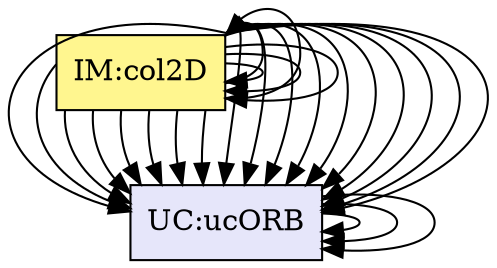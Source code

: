 digraph allvsall {
	theory:newtonSLR -> instance:assumpOD;
	theory:gravitationalAccel -> theory:force;
	theory:impulseS -> instance:assumpOT;
	theory:impulseS -> instance:assumpOD;
	theory:impulseS -> instance:assumpAD;
	theory:impulseS -> instance:assumpCT;
	theory:accj -> instance:assumpOT;
	theory:accj -> instance:assumpOD;
	theory:accj -> instance:assumpDI;
	theory:accj -> instance:assumpCAJI;
	theory:accj -> theory:newtonSL;
	theory:accj -> theory:gravitationalAccel;
	theory:angAccj -> instance:assumpOT;
	theory:angAccj -> instance:assumpOD;
	theory:angAccj -> instance:assumpAD;
	theory:angAccj -> theory:newtonSLR;
	theory:col2DIM -> instance:assumpOT;
	theory:col2DIM -> instance:assumpOD;
	theory:col2DIM -> instance:assumpAD;
	theory:col2DIM -> instance:assumpCT;
	theory:col2DIM -> instance:assumpDI;
	theory:col2DIM -> instance:assumpCAJI;
	theory:col2DIM -> theory:impulseS;
	instance:lcEC -> instance:assumpCT;
	instance:lcID -> instance:assumpDI;
	instance:lcIJC -> instance:assumpCAJI;


	instance:assumpOT	[shape=box, color=black, style=filled, fillcolor=mistyrose, label="A:assumpOT"];
	instance:assumpOD	[shape=box, color=black, style=filled, fillcolor=mistyrose, label="A:assumpOD"];
	instance:assumpCST	[shape=box, color=black, style=filled, fillcolor=mistyrose, label="A:assumpCST"];
	instance:assumpAD	[shape=box, color=black, style=filled, fillcolor=mistyrose, label="A:assumpAD"];
	instance:assumpCT	[shape=box, color=black, style=filled, fillcolor=mistyrose, label="A:assumpCT"];
	instance:assumpDI	[shape=box, color=black, style=filled, fillcolor=mistyrose, label="A:assumpDI"];
	instance:assumpCAJI	[shape=box, color=black, style=filled, fillcolor=mistyrose, label="A:assumpCAJI"];

	subgraph A {
	rank="same"
	{instance:assumpOT, instance:assumpOD, instance:assumpCST, instance:assumpAD, instance:assumpCT, instance:assumpDI, instance:assumpCAJI}
	}

	theory:newtonSL	[shape=box, color=black, style=filled, fillcolor=pink, label="TM:NewtonSecLawMot"];
	theory:force1	[shape=box, color=black, style=filled, fillcolor=pink, label="TM:NewtonThirdLawMot"];
	theory:force	[shape=box, color=black, style=filled, fillcolor=pink, label="TM:UniversalGravLaw"];
	theory:newtonSLR	[shape=box, color=black, style=filled, fillcolor=pink, label="TM:NewtonSecLawRotMot"];
	theory:gravitationalAccel	[shape=box, color=black, style=filled, fillcolor=palegreen, label="GD:accelGravity"];
	theory:impulseS	[shape=box, color=black, style=filled, fillcolor=palegreen, label="GD:impulse"];
	theory:accj	[shape=box, color=black, style=filled, fillcolor=khaki1, label="IM:transMot"];
	theory:angAccj	[shape=box, color=black, style=filled, fillcolor=khaki1, label="IM:rotMot"];
	theory:col2DIM	[shape=box, color=black, style=filled, fillcolor=khaki1, label="IM:col2D"];
	instance:simSpace	[shape=box, color=black, style=filled, fillcolor=ivory, label="FR:simSpace"];
	instance:inputInitialConds	[shape=box, color=black, style=filled, fillcolor=ivory, label="FR:inputInitialConds"];
	instance:inputSurfaceProps	[shape=box, color=black, style=filled, fillcolor=ivory, label="FR:inputSurfaceProps"];
	instance:verifyPhysCons	[shape=box, color=black, style=filled, fillcolor=ivory, label="FR:verifyPhysCons"];
	instance:calcTransOverTime	[shape=box, color=black, style=filled, fillcolor=ivory, label="FR:calcTransOverTime"];
	instance:calcRotOverTime	[shape=box, color=black, style=filled, fillcolor=ivory, label="FR:calcRotOverTime"];
	instance:deterColls	[shape=box, color=black, style=filled, fillcolor=ivory, label="FR:deterColls"];
	instance:deterCollRespOverTime	[shape=box, color=black, style=filled, fillcolor=ivory, label="FR:deterCollRespOverTime"];
	instance:performance	[shape=box, color=black, style=filled, fillcolor=ivory, label="NFR:performance"];
	instance:correctness	[shape=box, color=black, style=filled, fillcolor=ivory, label="NFR:correctness"];
	instance:usability	[shape=box, color=black, style=filled, fillcolor=ivory, label="NFR:usability"];
	instance:understandability	[shape=box, color=black, style=filled, fillcolor=ivory, label="NFR:understandability"];
	instance:maintainability	[shape=box, color=black, style=filled, fillcolor=ivory, label="NFR:maintainability"];

	subgraph FR {
	rank="same"
	{instance:simSpace, instance:inputInitialConds, instance:inputSurfaceProps, instance:verifyPhysCons, instance:calcTransOverTime, instance:calcRotOverTime, instance:deterColls, instance:deterCollRespOverTime, instance:performance, instance:correctness, instance:usability, instance:understandability, instance:maintainability}
	}

	instance:linearGS	[shape=box, color=black, style=filled, fillcolor=darkgoldenrod1, label="GS:linearGS"];
	instance:angularGS	[shape=box, color=black, style=filled, fillcolor=darkgoldenrod1, label="GS:angularGS"];

	subgraph GS {
	rank="same"
	{instance:linearGS, instance:angularGS}
	}

	instance:lcVODES	[shape=box, color=black, style=filled, fillcolor=lavender, label="LC:lcVODES"];
	instance:lcEC	[shape=box, color=black, style=filled, fillcolor=lavender, label="LC:lcEC"];
	instance:lcID	[shape=box, color=black, style=filled, fillcolor=lavender, label="LC:lcID"];
	instance:lcIJC	[shape=box, color=black, style=filled, fillcolor=lavender, label="LC:lcIJC"];
	instance:ucSRB	[shape=box, color=black, style=filled, fillcolor=lavender, label="UC:ucSRB"];
	instance:ucEI	[shape=box, color=black, style=filled, fillcolor=lavender, label="UC:ucEI"];
	instance:ucCCS	[shape=box, color=black, style=filled, fillcolor=lavender, label="UC:ucCCS"];
	instance:ucORB	[shape=box, color=black, style=filled, fillcolor=lavender, label="UC:ucORB"];

	subgraph LC {
	rank="same"
	{instance:lcVODES, instance:lcEC, instance:lcID, instance:lcIJC, instance:ucSRB, instance:ucEI, instance:ucCCS, instance:ucORB}
	}

}
